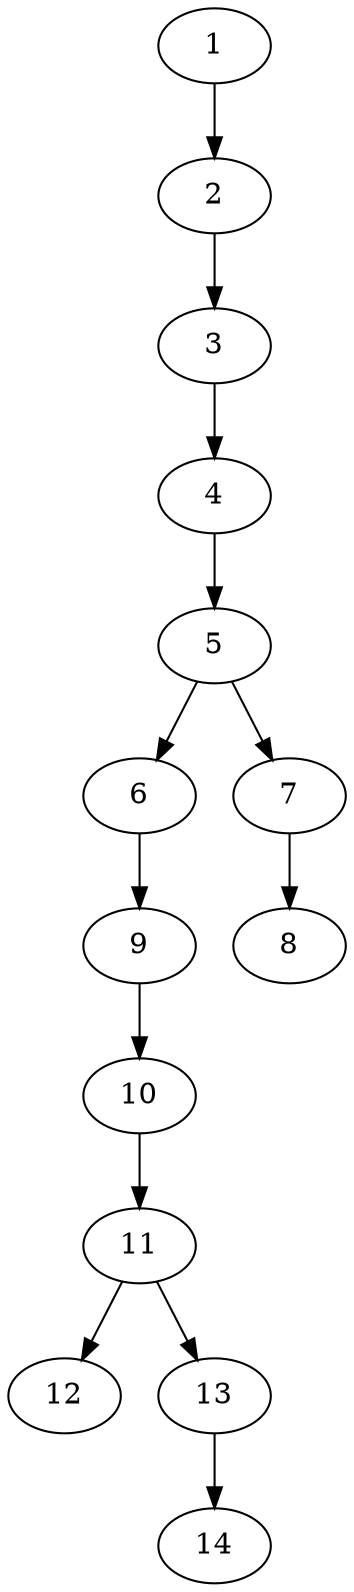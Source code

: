 // DAG (tier=1-easy, mode=compute, n=14, ccr=0.268, fat=0.377, density=0.275, regular=0.705, jump=0.061, mindata=262144, maxdata=2097152)
// DAG automatically generated by daggen at Sun Aug 24 16:33:32 2025
// /home/ermia/Project/Environments/daggen/bin/daggen --dot --ccr 0.268 --fat 0.377 --regular 0.705 --density 0.275 --jump 0.061 --mindata 262144 --maxdata 2097152 -n 14 
digraph G {
  1 [size="2027473946693074944", alpha="0.12", expect_size="1013736973346537472"]
  1 -> 2 [size ="12815242887168"]
  2 [size="6942191988062608", alpha="0.17", expect_size="3471095994031304"]
  2 -> 3 [size ="5751095427072"]
  3 [size="46385990878625848", alpha="0.08", expect_size="23192995439312924"]
  3 -> 4 [size ="21367596515328"]
  4 [size="183560325562368000", alpha="0.16", expect_size="91780162781184000"]
  4 -> 5 [size ="2583900979200"]
  5 [size="1458799860517458", alpha="0.09", expect_size="729399930258729"]
  5 -> 6 [size ="2130840649728"]
  5 -> 7 [size ="2130840649728"]
  6 [size="422874788751474688", alpha="0.10", expect_size="211437394375737344"]
  6 -> 9 [size ="4507106803712"]
  7 [size="1624955513931360", alpha="0.04", expect_size="812477756965680"]
  7 -> 8 [size ="29585647337472"]
  8 [size="126971284162046", alpha="0.16", expect_size="63485642081023"]
  9 [size="2112287762177589248", alpha="0.18", expect_size="1056143881088794624"]
  9 -> 10 [size ="13170190057472"]
  10 [size="2628370889274504", alpha="0.17", expect_size="1314185444637252"]
  10 -> 11 [size ="1543847804928"]
  11 [size="1379076957873897472", alpha="0.13", expect_size="689538478936948736"]
  11 -> 12 [size ="9911719165952"]
  11 -> 13 [size ="9911719165952"]
  12 [size="7477992136708977", alpha="0.14", expect_size="3738996068354488"]
  13 [size="5390019885405255", alpha="0.11", expect_size="2695009942702627"]
  13 -> 14 [size ="4947802324992"]
  14 [size="12475144087086446", alpha="0.13", expect_size="6237572043543223"]
}